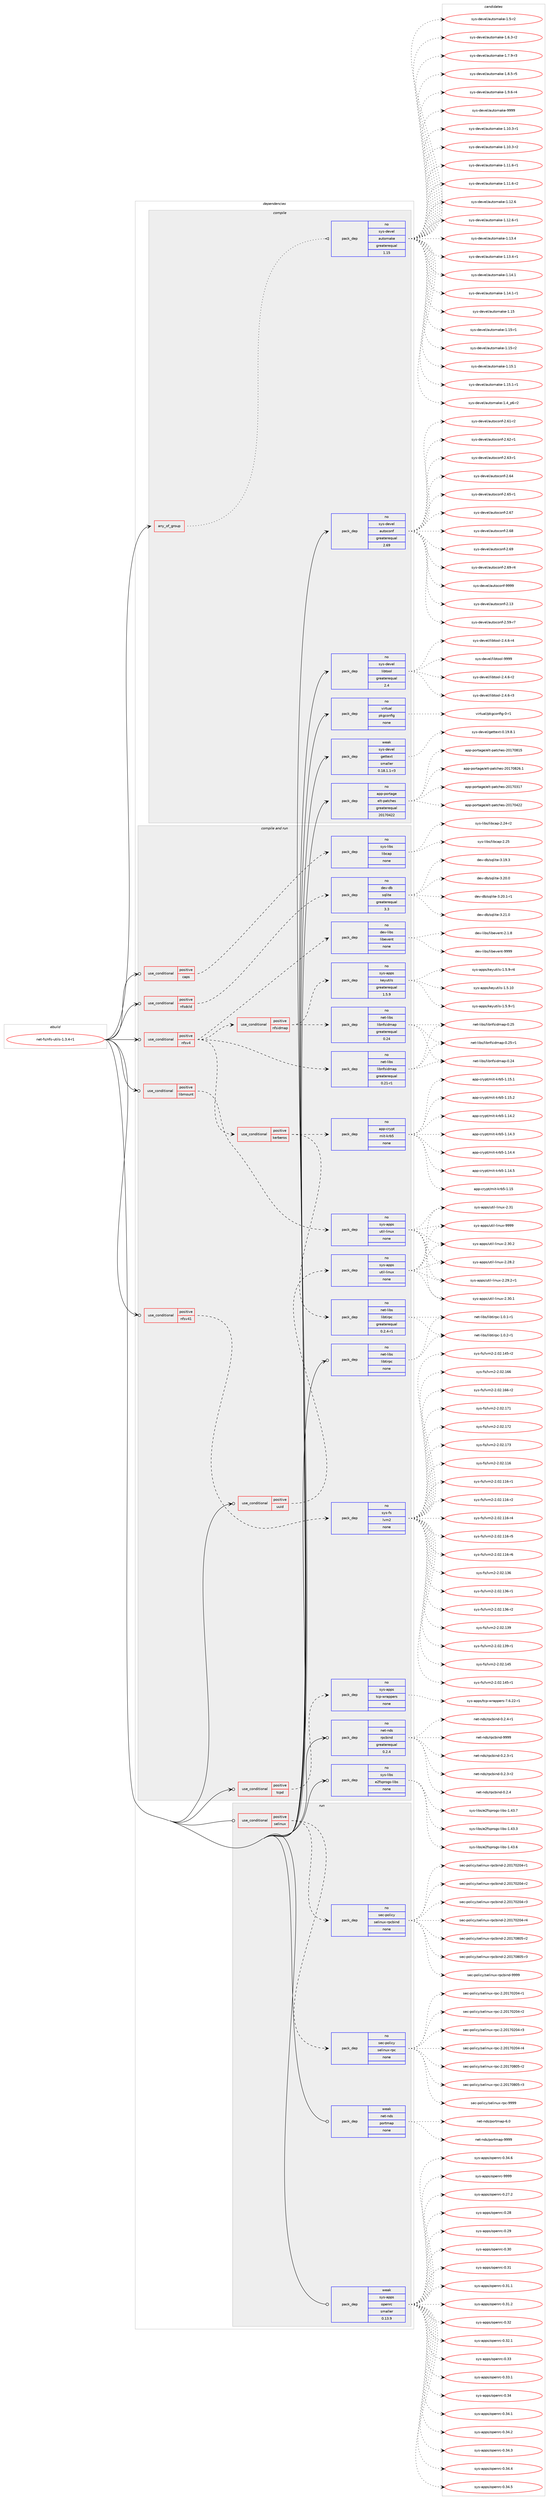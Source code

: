 digraph prolog {

# *************
# Graph options
# *************

newrank=true;
concentrate=true;
compound=true;
graph [rankdir=LR,fontname=Helvetica,fontsize=10,ranksep=1.5];#, ranksep=2.5, nodesep=0.2];
edge  [arrowhead=vee];
node  [fontname=Helvetica,fontsize=10];

# **********
# The ebuild
# **********

subgraph cluster_leftcol {
color=gray;
rank=same;
label=<<i>ebuild</i>>;
id [label="net-fs/nfs-utils-1.3.4-r1", color=red, width=4, href="../net-fs/nfs-utils-1.3.4-r1.svg"];
}

# ****************
# The dependencies
# ****************

subgraph cluster_midcol {
color=gray;
label=<<i>dependencies</i>>;
subgraph cluster_compile {
fillcolor="#eeeeee";
style=filled;
label=<<i>compile</i>>;
subgraph any6602 {
dependency409728 [label=<<TABLE BORDER="0" CELLBORDER="1" CELLSPACING="0" CELLPADDING="4"><TR><TD CELLPADDING="10">any_of_group</TD></TR></TABLE>>, shape=none, color=red];subgraph pack301580 {
dependency409729 [label=<<TABLE BORDER="0" CELLBORDER="1" CELLSPACING="0" CELLPADDING="4" WIDTH="220"><TR><TD ROWSPAN="6" CELLPADDING="30">pack_dep</TD></TR><TR><TD WIDTH="110">no</TD></TR><TR><TD>sys-devel</TD></TR><TR><TD>automake</TD></TR><TR><TD>greaterequal</TD></TR><TR><TD>1.15</TD></TR></TABLE>>, shape=none, color=blue];
}
dependency409728:e -> dependency409729:w [weight=20,style="dotted",arrowhead="oinv"];
}
id:e -> dependency409728:w [weight=20,style="solid",arrowhead="vee"];
subgraph pack301581 {
dependency409730 [label=<<TABLE BORDER="0" CELLBORDER="1" CELLSPACING="0" CELLPADDING="4" WIDTH="220"><TR><TD ROWSPAN="6" CELLPADDING="30">pack_dep</TD></TR><TR><TD WIDTH="110">no</TD></TR><TR><TD>app-portage</TD></TR><TR><TD>elt-patches</TD></TR><TR><TD>greaterequal</TD></TR><TR><TD>20170422</TD></TR></TABLE>>, shape=none, color=blue];
}
id:e -> dependency409730:w [weight=20,style="solid",arrowhead="vee"];
subgraph pack301582 {
dependency409731 [label=<<TABLE BORDER="0" CELLBORDER="1" CELLSPACING="0" CELLPADDING="4" WIDTH="220"><TR><TD ROWSPAN="6" CELLPADDING="30">pack_dep</TD></TR><TR><TD WIDTH="110">no</TD></TR><TR><TD>sys-devel</TD></TR><TR><TD>autoconf</TD></TR><TR><TD>greaterequal</TD></TR><TR><TD>2.69</TD></TR></TABLE>>, shape=none, color=blue];
}
id:e -> dependency409731:w [weight=20,style="solid",arrowhead="vee"];
subgraph pack301583 {
dependency409732 [label=<<TABLE BORDER="0" CELLBORDER="1" CELLSPACING="0" CELLPADDING="4" WIDTH="220"><TR><TD ROWSPAN="6" CELLPADDING="30">pack_dep</TD></TR><TR><TD WIDTH="110">no</TD></TR><TR><TD>sys-devel</TD></TR><TR><TD>libtool</TD></TR><TR><TD>greaterequal</TD></TR><TR><TD>2.4</TD></TR></TABLE>>, shape=none, color=blue];
}
id:e -> dependency409732:w [weight=20,style="solid",arrowhead="vee"];
subgraph pack301584 {
dependency409733 [label=<<TABLE BORDER="0" CELLBORDER="1" CELLSPACING="0" CELLPADDING="4" WIDTH="220"><TR><TD ROWSPAN="6" CELLPADDING="30">pack_dep</TD></TR><TR><TD WIDTH="110">no</TD></TR><TR><TD>virtual</TD></TR><TR><TD>pkgconfig</TD></TR><TR><TD>none</TD></TR><TR><TD></TD></TR></TABLE>>, shape=none, color=blue];
}
id:e -> dependency409733:w [weight=20,style="solid",arrowhead="vee"];
subgraph pack301585 {
dependency409734 [label=<<TABLE BORDER="0" CELLBORDER="1" CELLSPACING="0" CELLPADDING="4" WIDTH="220"><TR><TD ROWSPAN="6" CELLPADDING="30">pack_dep</TD></TR><TR><TD WIDTH="110">weak</TD></TR><TR><TD>sys-devel</TD></TR><TR><TD>gettext</TD></TR><TR><TD>smaller</TD></TR><TR><TD>0.18.1.1-r3</TD></TR></TABLE>>, shape=none, color=blue];
}
id:e -> dependency409734:w [weight=20,style="solid",arrowhead="vee"];
}
subgraph cluster_compileandrun {
fillcolor="#eeeeee";
style=filled;
label=<<i>compile and run</i>>;
subgraph cond101358 {
dependency409735 [label=<<TABLE BORDER="0" CELLBORDER="1" CELLSPACING="0" CELLPADDING="4"><TR><TD ROWSPAN="3" CELLPADDING="10">use_conditional</TD></TR><TR><TD>positive</TD></TR><TR><TD>caps</TD></TR></TABLE>>, shape=none, color=red];
subgraph pack301586 {
dependency409736 [label=<<TABLE BORDER="0" CELLBORDER="1" CELLSPACING="0" CELLPADDING="4" WIDTH="220"><TR><TD ROWSPAN="6" CELLPADDING="30">pack_dep</TD></TR><TR><TD WIDTH="110">no</TD></TR><TR><TD>sys-libs</TD></TR><TR><TD>libcap</TD></TR><TR><TD>none</TD></TR><TR><TD></TD></TR></TABLE>>, shape=none, color=blue];
}
dependency409735:e -> dependency409736:w [weight=20,style="dashed",arrowhead="vee"];
}
id:e -> dependency409735:w [weight=20,style="solid",arrowhead="odotvee"];
subgraph cond101359 {
dependency409737 [label=<<TABLE BORDER="0" CELLBORDER="1" CELLSPACING="0" CELLPADDING="4"><TR><TD ROWSPAN="3" CELLPADDING="10">use_conditional</TD></TR><TR><TD>positive</TD></TR><TR><TD>libmount</TD></TR></TABLE>>, shape=none, color=red];
subgraph pack301587 {
dependency409738 [label=<<TABLE BORDER="0" CELLBORDER="1" CELLSPACING="0" CELLPADDING="4" WIDTH="220"><TR><TD ROWSPAN="6" CELLPADDING="30">pack_dep</TD></TR><TR><TD WIDTH="110">no</TD></TR><TR><TD>sys-apps</TD></TR><TR><TD>util-linux</TD></TR><TR><TD>none</TD></TR><TR><TD></TD></TR></TABLE>>, shape=none, color=blue];
}
dependency409737:e -> dependency409738:w [weight=20,style="dashed",arrowhead="vee"];
}
id:e -> dependency409737:w [weight=20,style="solid",arrowhead="odotvee"];
subgraph cond101360 {
dependency409739 [label=<<TABLE BORDER="0" CELLBORDER="1" CELLSPACING="0" CELLPADDING="4"><TR><TD ROWSPAN="3" CELLPADDING="10">use_conditional</TD></TR><TR><TD>positive</TD></TR><TR><TD>nfsdcld</TD></TR></TABLE>>, shape=none, color=red];
subgraph pack301588 {
dependency409740 [label=<<TABLE BORDER="0" CELLBORDER="1" CELLSPACING="0" CELLPADDING="4" WIDTH="220"><TR><TD ROWSPAN="6" CELLPADDING="30">pack_dep</TD></TR><TR><TD WIDTH="110">no</TD></TR><TR><TD>dev-db</TD></TR><TR><TD>sqlite</TD></TR><TR><TD>greaterequal</TD></TR><TR><TD>3.3</TD></TR></TABLE>>, shape=none, color=blue];
}
dependency409739:e -> dependency409740:w [weight=20,style="dashed",arrowhead="vee"];
}
id:e -> dependency409739:w [weight=20,style="solid",arrowhead="odotvee"];
subgraph cond101361 {
dependency409741 [label=<<TABLE BORDER="0" CELLBORDER="1" CELLSPACING="0" CELLPADDING="4"><TR><TD ROWSPAN="3" CELLPADDING="10">use_conditional</TD></TR><TR><TD>positive</TD></TR><TR><TD>nfsv4</TD></TR></TABLE>>, shape=none, color=red];
subgraph pack301589 {
dependency409742 [label=<<TABLE BORDER="0" CELLBORDER="1" CELLSPACING="0" CELLPADDING="4" WIDTH="220"><TR><TD ROWSPAN="6" CELLPADDING="30">pack_dep</TD></TR><TR><TD WIDTH="110">no</TD></TR><TR><TD>dev-libs</TD></TR><TR><TD>libevent</TD></TR><TR><TD>none</TD></TR><TR><TD></TD></TR></TABLE>>, shape=none, color=blue];
}
dependency409741:e -> dependency409742:w [weight=20,style="dashed",arrowhead="vee"];
subgraph pack301590 {
dependency409743 [label=<<TABLE BORDER="0" CELLBORDER="1" CELLSPACING="0" CELLPADDING="4" WIDTH="220"><TR><TD ROWSPAN="6" CELLPADDING="30">pack_dep</TD></TR><TR><TD WIDTH="110">no</TD></TR><TR><TD>net-libs</TD></TR><TR><TD>libnfsidmap</TD></TR><TR><TD>greaterequal</TD></TR><TR><TD>0.21-r1</TD></TR></TABLE>>, shape=none, color=blue];
}
dependency409741:e -> dependency409743:w [weight=20,style="dashed",arrowhead="vee"];
subgraph cond101362 {
dependency409744 [label=<<TABLE BORDER="0" CELLBORDER="1" CELLSPACING="0" CELLPADDING="4"><TR><TD ROWSPAN="3" CELLPADDING="10">use_conditional</TD></TR><TR><TD>positive</TD></TR><TR><TD>kerberos</TD></TR></TABLE>>, shape=none, color=red];
subgraph pack301591 {
dependency409745 [label=<<TABLE BORDER="0" CELLBORDER="1" CELLSPACING="0" CELLPADDING="4" WIDTH="220"><TR><TD ROWSPAN="6" CELLPADDING="30">pack_dep</TD></TR><TR><TD WIDTH="110">no</TD></TR><TR><TD>net-libs</TD></TR><TR><TD>libtirpc</TD></TR><TR><TD>greaterequal</TD></TR><TR><TD>0.2.4-r1</TD></TR></TABLE>>, shape=none, color=blue];
}
dependency409744:e -> dependency409745:w [weight=20,style="dashed",arrowhead="vee"];
subgraph pack301592 {
dependency409746 [label=<<TABLE BORDER="0" CELLBORDER="1" CELLSPACING="0" CELLPADDING="4" WIDTH="220"><TR><TD ROWSPAN="6" CELLPADDING="30">pack_dep</TD></TR><TR><TD WIDTH="110">no</TD></TR><TR><TD>app-crypt</TD></TR><TR><TD>mit-krb5</TD></TR><TR><TD>none</TD></TR><TR><TD></TD></TR></TABLE>>, shape=none, color=blue];
}
dependency409744:e -> dependency409746:w [weight=20,style="dashed",arrowhead="vee"];
}
dependency409741:e -> dependency409744:w [weight=20,style="dashed",arrowhead="vee"];
subgraph cond101363 {
dependency409747 [label=<<TABLE BORDER="0" CELLBORDER="1" CELLSPACING="0" CELLPADDING="4"><TR><TD ROWSPAN="3" CELLPADDING="10">use_conditional</TD></TR><TR><TD>positive</TD></TR><TR><TD>nfsidmap</TD></TR></TABLE>>, shape=none, color=red];
subgraph pack301593 {
dependency409748 [label=<<TABLE BORDER="0" CELLBORDER="1" CELLSPACING="0" CELLPADDING="4" WIDTH="220"><TR><TD ROWSPAN="6" CELLPADDING="30">pack_dep</TD></TR><TR><TD WIDTH="110">no</TD></TR><TR><TD>net-libs</TD></TR><TR><TD>libnfsidmap</TD></TR><TR><TD>greaterequal</TD></TR><TR><TD>0.24</TD></TR></TABLE>>, shape=none, color=blue];
}
dependency409747:e -> dependency409748:w [weight=20,style="dashed",arrowhead="vee"];
subgraph pack301594 {
dependency409749 [label=<<TABLE BORDER="0" CELLBORDER="1" CELLSPACING="0" CELLPADDING="4" WIDTH="220"><TR><TD ROWSPAN="6" CELLPADDING="30">pack_dep</TD></TR><TR><TD WIDTH="110">no</TD></TR><TR><TD>sys-apps</TD></TR><TR><TD>keyutils</TD></TR><TR><TD>greaterequal</TD></TR><TR><TD>1.5.9</TD></TR></TABLE>>, shape=none, color=blue];
}
dependency409747:e -> dependency409749:w [weight=20,style="dashed",arrowhead="vee"];
}
dependency409741:e -> dependency409747:w [weight=20,style="dashed",arrowhead="vee"];
}
id:e -> dependency409741:w [weight=20,style="solid",arrowhead="odotvee"];
subgraph cond101364 {
dependency409750 [label=<<TABLE BORDER="0" CELLBORDER="1" CELLSPACING="0" CELLPADDING="4"><TR><TD ROWSPAN="3" CELLPADDING="10">use_conditional</TD></TR><TR><TD>positive</TD></TR><TR><TD>nfsv41</TD></TR></TABLE>>, shape=none, color=red];
subgraph pack301595 {
dependency409751 [label=<<TABLE BORDER="0" CELLBORDER="1" CELLSPACING="0" CELLPADDING="4" WIDTH="220"><TR><TD ROWSPAN="6" CELLPADDING="30">pack_dep</TD></TR><TR><TD WIDTH="110">no</TD></TR><TR><TD>sys-fs</TD></TR><TR><TD>lvm2</TD></TR><TR><TD>none</TD></TR><TR><TD></TD></TR></TABLE>>, shape=none, color=blue];
}
dependency409750:e -> dependency409751:w [weight=20,style="dashed",arrowhead="vee"];
}
id:e -> dependency409750:w [weight=20,style="solid",arrowhead="odotvee"];
subgraph cond101365 {
dependency409752 [label=<<TABLE BORDER="0" CELLBORDER="1" CELLSPACING="0" CELLPADDING="4"><TR><TD ROWSPAN="3" CELLPADDING="10">use_conditional</TD></TR><TR><TD>positive</TD></TR><TR><TD>tcpd</TD></TR></TABLE>>, shape=none, color=red];
subgraph pack301596 {
dependency409753 [label=<<TABLE BORDER="0" CELLBORDER="1" CELLSPACING="0" CELLPADDING="4" WIDTH="220"><TR><TD ROWSPAN="6" CELLPADDING="30">pack_dep</TD></TR><TR><TD WIDTH="110">no</TD></TR><TR><TD>sys-apps</TD></TR><TR><TD>tcp-wrappers</TD></TR><TR><TD>none</TD></TR><TR><TD></TD></TR></TABLE>>, shape=none, color=blue];
}
dependency409752:e -> dependency409753:w [weight=20,style="dashed",arrowhead="vee"];
}
id:e -> dependency409752:w [weight=20,style="solid",arrowhead="odotvee"];
subgraph cond101366 {
dependency409754 [label=<<TABLE BORDER="0" CELLBORDER="1" CELLSPACING="0" CELLPADDING="4"><TR><TD ROWSPAN="3" CELLPADDING="10">use_conditional</TD></TR><TR><TD>positive</TD></TR><TR><TD>uuid</TD></TR></TABLE>>, shape=none, color=red];
subgraph pack301597 {
dependency409755 [label=<<TABLE BORDER="0" CELLBORDER="1" CELLSPACING="0" CELLPADDING="4" WIDTH="220"><TR><TD ROWSPAN="6" CELLPADDING="30">pack_dep</TD></TR><TR><TD WIDTH="110">no</TD></TR><TR><TD>sys-apps</TD></TR><TR><TD>util-linux</TD></TR><TR><TD>none</TD></TR><TR><TD></TD></TR></TABLE>>, shape=none, color=blue];
}
dependency409754:e -> dependency409755:w [weight=20,style="dashed",arrowhead="vee"];
}
id:e -> dependency409754:w [weight=20,style="solid",arrowhead="odotvee"];
subgraph pack301598 {
dependency409756 [label=<<TABLE BORDER="0" CELLBORDER="1" CELLSPACING="0" CELLPADDING="4" WIDTH="220"><TR><TD ROWSPAN="6" CELLPADDING="30">pack_dep</TD></TR><TR><TD WIDTH="110">no</TD></TR><TR><TD>net-libs</TD></TR><TR><TD>libtirpc</TD></TR><TR><TD>none</TD></TR><TR><TD></TD></TR></TABLE>>, shape=none, color=blue];
}
id:e -> dependency409756:w [weight=20,style="solid",arrowhead="odotvee"];
subgraph pack301599 {
dependency409757 [label=<<TABLE BORDER="0" CELLBORDER="1" CELLSPACING="0" CELLPADDING="4" WIDTH="220"><TR><TD ROWSPAN="6" CELLPADDING="30">pack_dep</TD></TR><TR><TD WIDTH="110">no</TD></TR><TR><TD>net-nds</TD></TR><TR><TD>rpcbind</TD></TR><TR><TD>greaterequal</TD></TR><TR><TD>0.2.4</TD></TR></TABLE>>, shape=none, color=blue];
}
id:e -> dependency409757:w [weight=20,style="solid",arrowhead="odotvee"];
subgraph pack301600 {
dependency409758 [label=<<TABLE BORDER="0" CELLBORDER="1" CELLSPACING="0" CELLPADDING="4" WIDTH="220"><TR><TD ROWSPAN="6" CELLPADDING="30">pack_dep</TD></TR><TR><TD WIDTH="110">no</TD></TR><TR><TD>sys-libs</TD></TR><TR><TD>e2fsprogs-libs</TD></TR><TR><TD>none</TD></TR><TR><TD></TD></TR></TABLE>>, shape=none, color=blue];
}
id:e -> dependency409758:w [weight=20,style="solid",arrowhead="odotvee"];
}
subgraph cluster_run {
fillcolor="#eeeeee";
style=filled;
label=<<i>run</i>>;
subgraph cond101367 {
dependency409759 [label=<<TABLE BORDER="0" CELLBORDER="1" CELLSPACING="0" CELLPADDING="4"><TR><TD ROWSPAN="3" CELLPADDING="10">use_conditional</TD></TR><TR><TD>positive</TD></TR><TR><TD>selinux</TD></TR></TABLE>>, shape=none, color=red];
subgraph pack301601 {
dependency409760 [label=<<TABLE BORDER="0" CELLBORDER="1" CELLSPACING="0" CELLPADDING="4" WIDTH="220"><TR><TD ROWSPAN="6" CELLPADDING="30">pack_dep</TD></TR><TR><TD WIDTH="110">no</TD></TR><TR><TD>sec-policy</TD></TR><TR><TD>selinux-rpc</TD></TR><TR><TD>none</TD></TR><TR><TD></TD></TR></TABLE>>, shape=none, color=blue];
}
dependency409759:e -> dependency409760:w [weight=20,style="dashed",arrowhead="vee"];
subgraph pack301602 {
dependency409761 [label=<<TABLE BORDER="0" CELLBORDER="1" CELLSPACING="0" CELLPADDING="4" WIDTH="220"><TR><TD ROWSPAN="6" CELLPADDING="30">pack_dep</TD></TR><TR><TD WIDTH="110">no</TD></TR><TR><TD>sec-policy</TD></TR><TR><TD>selinux-rpcbind</TD></TR><TR><TD>none</TD></TR><TR><TD></TD></TR></TABLE>>, shape=none, color=blue];
}
dependency409759:e -> dependency409761:w [weight=20,style="dashed",arrowhead="vee"];
}
id:e -> dependency409759:w [weight=20,style="solid",arrowhead="odot"];
subgraph pack301603 {
dependency409762 [label=<<TABLE BORDER="0" CELLBORDER="1" CELLSPACING="0" CELLPADDING="4" WIDTH="220"><TR><TD ROWSPAN="6" CELLPADDING="30">pack_dep</TD></TR><TR><TD WIDTH="110">weak</TD></TR><TR><TD>net-nds</TD></TR><TR><TD>portmap</TD></TR><TR><TD>none</TD></TR><TR><TD></TD></TR></TABLE>>, shape=none, color=blue];
}
id:e -> dependency409762:w [weight=20,style="solid",arrowhead="odot"];
subgraph pack301604 {
dependency409763 [label=<<TABLE BORDER="0" CELLBORDER="1" CELLSPACING="0" CELLPADDING="4" WIDTH="220"><TR><TD ROWSPAN="6" CELLPADDING="30">pack_dep</TD></TR><TR><TD WIDTH="110">weak</TD></TR><TR><TD>sys-apps</TD></TR><TR><TD>openrc</TD></TR><TR><TD>smaller</TD></TR><TR><TD>0.13.9</TD></TR></TABLE>>, shape=none, color=blue];
}
id:e -> dependency409763:w [weight=20,style="solid",arrowhead="odot"];
}
}

# **************
# The candidates
# **************

subgraph cluster_choices {
rank=same;
color=gray;
label=<<i>candidates</i>>;

subgraph choice301580 {
color=black;
nodesep=1;
choice11512111545100101118101108479711711611110997107101454946494846514511449 [label="sys-devel/automake-1.10.3-r1", color=red, width=4,href="../sys-devel/automake-1.10.3-r1.svg"];
choice11512111545100101118101108479711711611110997107101454946494846514511450 [label="sys-devel/automake-1.10.3-r2", color=red, width=4,href="../sys-devel/automake-1.10.3-r2.svg"];
choice11512111545100101118101108479711711611110997107101454946494946544511449 [label="sys-devel/automake-1.11.6-r1", color=red, width=4,href="../sys-devel/automake-1.11.6-r1.svg"];
choice11512111545100101118101108479711711611110997107101454946494946544511450 [label="sys-devel/automake-1.11.6-r2", color=red, width=4,href="../sys-devel/automake-1.11.6-r2.svg"];
choice1151211154510010111810110847971171161111099710710145494649504654 [label="sys-devel/automake-1.12.6", color=red, width=4,href="../sys-devel/automake-1.12.6.svg"];
choice11512111545100101118101108479711711611110997107101454946495046544511449 [label="sys-devel/automake-1.12.6-r1", color=red, width=4,href="../sys-devel/automake-1.12.6-r1.svg"];
choice1151211154510010111810110847971171161111099710710145494649514652 [label="sys-devel/automake-1.13.4", color=red, width=4,href="../sys-devel/automake-1.13.4.svg"];
choice11512111545100101118101108479711711611110997107101454946495146524511449 [label="sys-devel/automake-1.13.4-r1", color=red, width=4,href="../sys-devel/automake-1.13.4-r1.svg"];
choice1151211154510010111810110847971171161111099710710145494649524649 [label="sys-devel/automake-1.14.1", color=red, width=4,href="../sys-devel/automake-1.14.1.svg"];
choice11512111545100101118101108479711711611110997107101454946495246494511449 [label="sys-devel/automake-1.14.1-r1", color=red, width=4,href="../sys-devel/automake-1.14.1-r1.svg"];
choice115121115451001011181011084797117116111109971071014549464953 [label="sys-devel/automake-1.15", color=red, width=4,href="../sys-devel/automake-1.15.svg"];
choice1151211154510010111810110847971171161111099710710145494649534511449 [label="sys-devel/automake-1.15-r1", color=red, width=4,href="../sys-devel/automake-1.15-r1.svg"];
choice1151211154510010111810110847971171161111099710710145494649534511450 [label="sys-devel/automake-1.15-r2", color=red, width=4,href="../sys-devel/automake-1.15-r2.svg"];
choice1151211154510010111810110847971171161111099710710145494649534649 [label="sys-devel/automake-1.15.1", color=red, width=4,href="../sys-devel/automake-1.15.1.svg"];
choice11512111545100101118101108479711711611110997107101454946495346494511449 [label="sys-devel/automake-1.15.1-r1", color=red, width=4,href="../sys-devel/automake-1.15.1-r1.svg"];
choice115121115451001011181011084797117116111109971071014549465295112544511450 [label="sys-devel/automake-1.4_p6-r2", color=red, width=4,href="../sys-devel/automake-1.4_p6-r2.svg"];
choice11512111545100101118101108479711711611110997107101454946534511450 [label="sys-devel/automake-1.5-r2", color=red, width=4,href="../sys-devel/automake-1.5-r2.svg"];
choice115121115451001011181011084797117116111109971071014549465446514511450 [label="sys-devel/automake-1.6.3-r2", color=red, width=4,href="../sys-devel/automake-1.6.3-r2.svg"];
choice115121115451001011181011084797117116111109971071014549465546574511451 [label="sys-devel/automake-1.7.9-r3", color=red, width=4,href="../sys-devel/automake-1.7.9-r3.svg"];
choice115121115451001011181011084797117116111109971071014549465646534511453 [label="sys-devel/automake-1.8.5-r5", color=red, width=4,href="../sys-devel/automake-1.8.5-r5.svg"];
choice115121115451001011181011084797117116111109971071014549465746544511452 [label="sys-devel/automake-1.9.6-r4", color=red, width=4,href="../sys-devel/automake-1.9.6-r4.svg"];
choice115121115451001011181011084797117116111109971071014557575757 [label="sys-devel/automake-9999", color=red, width=4,href="../sys-devel/automake-9999.svg"];
dependency409729:e -> choice11512111545100101118101108479711711611110997107101454946494846514511449:w [style=dotted,weight="100"];
dependency409729:e -> choice11512111545100101118101108479711711611110997107101454946494846514511450:w [style=dotted,weight="100"];
dependency409729:e -> choice11512111545100101118101108479711711611110997107101454946494946544511449:w [style=dotted,weight="100"];
dependency409729:e -> choice11512111545100101118101108479711711611110997107101454946494946544511450:w [style=dotted,weight="100"];
dependency409729:e -> choice1151211154510010111810110847971171161111099710710145494649504654:w [style=dotted,weight="100"];
dependency409729:e -> choice11512111545100101118101108479711711611110997107101454946495046544511449:w [style=dotted,weight="100"];
dependency409729:e -> choice1151211154510010111810110847971171161111099710710145494649514652:w [style=dotted,weight="100"];
dependency409729:e -> choice11512111545100101118101108479711711611110997107101454946495146524511449:w [style=dotted,weight="100"];
dependency409729:e -> choice1151211154510010111810110847971171161111099710710145494649524649:w [style=dotted,weight="100"];
dependency409729:e -> choice11512111545100101118101108479711711611110997107101454946495246494511449:w [style=dotted,weight="100"];
dependency409729:e -> choice115121115451001011181011084797117116111109971071014549464953:w [style=dotted,weight="100"];
dependency409729:e -> choice1151211154510010111810110847971171161111099710710145494649534511449:w [style=dotted,weight="100"];
dependency409729:e -> choice1151211154510010111810110847971171161111099710710145494649534511450:w [style=dotted,weight="100"];
dependency409729:e -> choice1151211154510010111810110847971171161111099710710145494649534649:w [style=dotted,weight="100"];
dependency409729:e -> choice11512111545100101118101108479711711611110997107101454946495346494511449:w [style=dotted,weight="100"];
dependency409729:e -> choice115121115451001011181011084797117116111109971071014549465295112544511450:w [style=dotted,weight="100"];
dependency409729:e -> choice11512111545100101118101108479711711611110997107101454946534511450:w [style=dotted,weight="100"];
dependency409729:e -> choice115121115451001011181011084797117116111109971071014549465446514511450:w [style=dotted,weight="100"];
dependency409729:e -> choice115121115451001011181011084797117116111109971071014549465546574511451:w [style=dotted,weight="100"];
dependency409729:e -> choice115121115451001011181011084797117116111109971071014549465646534511453:w [style=dotted,weight="100"];
dependency409729:e -> choice115121115451001011181011084797117116111109971071014549465746544511452:w [style=dotted,weight="100"];
dependency409729:e -> choice115121115451001011181011084797117116111109971071014557575757:w [style=dotted,weight="100"];
}
subgraph choice301581 {
color=black;
nodesep=1;
choice97112112451121111141169710310147101108116451129711699104101115455048495548514955 [label="app-portage/elt-patches-20170317", color=red, width=4,href="../app-portage/elt-patches-20170317.svg"];
choice97112112451121111141169710310147101108116451129711699104101115455048495548525050 [label="app-portage/elt-patches-20170422", color=red, width=4,href="../app-portage/elt-patches-20170422.svg"];
choice97112112451121111141169710310147101108116451129711699104101115455048495548564953 [label="app-portage/elt-patches-20170815", color=red, width=4,href="../app-portage/elt-patches-20170815.svg"];
choice971121124511211111411697103101471011081164511297116991041011154550484955485650544649 [label="app-portage/elt-patches-20170826.1", color=red, width=4,href="../app-portage/elt-patches-20170826.1.svg"];
dependency409730:e -> choice97112112451121111141169710310147101108116451129711699104101115455048495548514955:w [style=dotted,weight="100"];
dependency409730:e -> choice97112112451121111141169710310147101108116451129711699104101115455048495548525050:w [style=dotted,weight="100"];
dependency409730:e -> choice97112112451121111141169710310147101108116451129711699104101115455048495548564953:w [style=dotted,weight="100"];
dependency409730:e -> choice971121124511211111411697103101471011081164511297116991041011154550484955485650544649:w [style=dotted,weight="100"];
}
subgraph choice301582 {
color=black;
nodesep=1;
choice115121115451001011181011084797117116111991111101024550464951 [label="sys-devel/autoconf-2.13", color=red, width=4,href="../sys-devel/autoconf-2.13.svg"];
choice1151211154510010111810110847971171161119911111010245504653574511455 [label="sys-devel/autoconf-2.59-r7", color=red, width=4,href="../sys-devel/autoconf-2.59-r7.svg"];
choice1151211154510010111810110847971171161119911111010245504654494511450 [label="sys-devel/autoconf-2.61-r2", color=red, width=4,href="../sys-devel/autoconf-2.61-r2.svg"];
choice1151211154510010111810110847971171161119911111010245504654504511449 [label="sys-devel/autoconf-2.62-r1", color=red, width=4,href="../sys-devel/autoconf-2.62-r1.svg"];
choice1151211154510010111810110847971171161119911111010245504654514511449 [label="sys-devel/autoconf-2.63-r1", color=red, width=4,href="../sys-devel/autoconf-2.63-r1.svg"];
choice115121115451001011181011084797117116111991111101024550465452 [label="sys-devel/autoconf-2.64", color=red, width=4,href="../sys-devel/autoconf-2.64.svg"];
choice1151211154510010111810110847971171161119911111010245504654534511449 [label="sys-devel/autoconf-2.65-r1", color=red, width=4,href="../sys-devel/autoconf-2.65-r1.svg"];
choice115121115451001011181011084797117116111991111101024550465455 [label="sys-devel/autoconf-2.67", color=red, width=4,href="../sys-devel/autoconf-2.67.svg"];
choice115121115451001011181011084797117116111991111101024550465456 [label="sys-devel/autoconf-2.68", color=red, width=4,href="../sys-devel/autoconf-2.68.svg"];
choice115121115451001011181011084797117116111991111101024550465457 [label="sys-devel/autoconf-2.69", color=red, width=4,href="../sys-devel/autoconf-2.69.svg"];
choice1151211154510010111810110847971171161119911111010245504654574511452 [label="sys-devel/autoconf-2.69-r4", color=red, width=4,href="../sys-devel/autoconf-2.69-r4.svg"];
choice115121115451001011181011084797117116111991111101024557575757 [label="sys-devel/autoconf-9999", color=red, width=4,href="../sys-devel/autoconf-9999.svg"];
dependency409731:e -> choice115121115451001011181011084797117116111991111101024550464951:w [style=dotted,weight="100"];
dependency409731:e -> choice1151211154510010111810110847971171161119911111010245504653574511455:w [style=dotted,weight="100"];
dependency409731:e -> choice1151211154510010111810110847971171161119911111010245504654494511450:w [style=dotted,weight="100"];
dependency409731:e -> choice1151211154510010111810110847971171161119911111010245504654504511449:w [style=dotted,weight="100"];
dependency409731:e -> choice1151211154510010111810110847971171161119911111010245504654514511449:w [style=dotted,weight="100"];
dependency409731:e -> choice115121115451001011181011084797117116111991111101024550465452:w [style=dotted,weight="100"];
dependency409731:e -> choice1151211154510010111810110847971171161119911111010245504654534511449:w [style=dotted,weight="100"];
dependency409731:e -> choice115121115451001011181011084797117116111991111101024550465455:w [style=dotted,weight="100"];
dependency409731:e -> choice115121115451001011181011084797117116111991111101024550465456:w [style=dotted,weight="100"];
dependency409731:e -> choice115121115451001011181011084797117116111991111101024550465457:w [style=dotted,weight="100"];
dependency409731:e -> choice1151211154510010111810110847971171161119911111010245504654574511452:w [style=dotted,weight="100"];
dependency409731:e -> choice115121115451001011181011084797117116111991111101024557575757:w [style=dotted,weight="100"];
}
subgraph choice301583 {
color=black;
nodesep=1;
choice1151211154510010111810110847108105981161111111084550465246544511450 [label="sys-devel/libtool-2.4.6-r2", color=red, width=4,href="../sys-devel/libtool-2.4.6-r2.svg"];
choice1151211154510010111810110847108105981161111111084550465246544511451 [label="sys-devel/libtool-2.4.6-r3", color=red, width=4,href="../sys-devel/libtool-2.4.6-r3.svg"];
choice1151211154510010111810110847108105981161111111084550465246544511452 [label="sys-devel/libtool-2.4.6-r4", color=red, width=4,href="../sys-devel/libtool-2.4.6-r4.svg"];
choice1151211154510010111810110847108105981161111111084557575757 [label="sys-devel/libtool-9999", color=red, width=4,href="../sys-devel/libtool-9999.svg"];
dependency409732:e -> choice1151211154510010111810110847108105981161111111084550465246544511450:w [style=dotted,weight="100"];
dependency409732:e -> choice1151211154510010111810110847108105981161111111084550465246544511451:w [style=dotted,weight="100"];
dependency409732:e -> choice1151211154510010111810110847108105981161111111084550465246544511452:w [style=dotted,weight="100"];
dependency409732:e -> choice1151211154510010111810110847108105981161111111084557575757:w [style=dotted,weight="100"];
}
subgraph choice301584 {
color=black;
nodesep=1;
choice11810511411611797108471121071039911111010210510345484511449 [label="virtual/pkgconfig-0-r1", color=red, width=4,href="../virtual/pkgconfig-0-r1.svg"];
dependency409733:e -> choice11810511411611797108471121071039911111010210510345484511449:w [style=dotted,weight="100"];
}
subgraph choice301585 {
color=black;
nodesep=1;
choice1151211154510010111810110847103101116116101120116454846495746564649 [label="sys-devel/gettext-0.19.8.1", color=red, width=4,href="../sys-devel/gettext-0.19.8.1.svg"];
dependency409734:e -> choice1151211154510010111810110847103101116116101120116454846495746564649:w [style=dotted,weight="100"];
}
subgraph choice301586 {
color=black;
nodesep=1;
choice11512111545108105981154710810598999711245504650524511450 [label="sys-libs/libcap-2.24-r2", color=red, width=4,href="../sys-libs/libcap-2.24-r2.svg"];
choice1151211154510810598115471081059899971124550465053 [label="sys-libs/libcap-2.25", color=red, width=4,href="../sys-libs/libcap-2.25.svg"];
dependency409736:e -> choice11512111545108105981154710810598999711245504650524511450:w [style=dotted,weight="100"];
dependency409736:e -> choice1151211154510810598115471081059899971124550465053:w [style=dotted,weight="100"];
}
subgraph choice301587 {
color=black;
nodesep=1;
choice1151211154597112112115471171161051084510810511011712045504650564650 [label="sys-apps/util-linux-2.28.2", color=red, width=4,href="../sys-apps/util-linux-2.28.2.svg"];
choice11512111545971121121154711711610510845108105110117120455046505746504511449 [label="sys-apps/util-linux-2.29.2-r1", color=red, width=4,href="../sys-apps/util-linux-2.29.2-r1.svg"];
choice1151211154597112112115471171161051084510810511011712045504651484649 [label="sys-apps/util-linux-2.30.1", color=red, width=4,href="../sys-apps/util-linux-2.30.1.svg"];
choice1151211154597112112115471171161051084510810511011712045504651484650 [label="sys-apps/util-linux-2.30.2", color=red, width=4,href="../sys-apps/util-linux-2.30.2.svg"];
choice115121115459711211211547117116105108451081051101171204550465149 [label="sys-apps/util-linux-2.31", color=red, width=4,href="../sys-apps/util-linux-2.31.svg"];
choice115121115459711211211547117116105108451081051101171204557575757 [label="sys-apps/util-linux-9999", color=red, width=4,href="../sys-apps/util-linux-9999.svg"];
dependency409738:e -> choice1151211154597112112115471171161051084510810511011712045504650564650:w [style=dotted,weight="100"];
dependency409738:e -> choice11512111545971121121154711711610510845108105110117120455046505746504511449:w [style=dotted,weight="100"];
dependency409738:e -> choice1151211154597112112115471171161051084510810511011712045504651484649:w [style=dotted,weight="100"];
dependency409738:e -> choice1151211154597112112115471171161051084510810511011712045504651484650:w [style=dotted,weight="100"];
dependency409738:e -> choice115121115459711211211547117116105108451081051101171204550465149:w [style=dotted,weight="100"];
dependency409738:e -> choice115121115459711211211547117116105108451081051101171204557575757:w [style=dotted,weight="100"];
}
subgraph choice301588 {
color=black;
nodesep=1;
choice10010111845100984711511310810511610145514649574651 [label="dev-db/sqlite-3.19.3", color=red, width=4,href="../dev-db/sqlite-3.19.3.svg"];
choice10010111845100984711511310810511610145514650484648 [label="dev-db/sqlite-3.20.0", color=red, width=4,href="../dev-db/sqlite-3.20.0.svg"];
choice100101118451009847115113108105116101455146504846494511449 [label="dev-db/sqlite-3.20.1-r1", color=red, width=4,href="../dev-db/sqlite-3.20.1-r1.svg"];
choice10010111845100984711511310810511610145514650494648 [label="dev-db/sqlite-3.21.0", color=red, width=4,href="../dev-db/sqlite-3.21.0.svg"];
dependency409740:e -> choice10010111845100984711511310810511610145514649574651:w [style=dotted,weight="100"];
dependency409740:e -> choice10010111845100984711511310810511610145514650484648:w [style=dotted,weight="100"];
dependency409740:e -> choice100101118451009847115113108105116101455146504846494511449:w [style=dotted,weight="100"];
dependency409740:e -> choice10010111845100984711511310810511610145514650494648:w [style=dotted,weight="100"];
}
subgraph choice301589 {
color=black;
nodesep=1;
choice10010111845108105981154710810598101118101110116455046494656 [label="dev-libs/libevent-2.1.8", color=red, width=4,href="../dev-libs/libevent-2.1.8.svg"];
choice100101118451081059811547108105981011181011101164557575757 [label="dev-libs/libevent-9999", color=red, width=4,href="../dev-libs/libevent-9999.svg"];
dependency409742:e -> choice10010111845108105981154710810598101118101110116455046494656:w [style=dotted,weight="100"];
dependency409742:e -> choice100101118451081059811547108105981011181011101164557575757:w [style=dotted,weight="100"];
}
subgraph choice301590 {
color=black;
nodesep=1;
choice11010111645108105981154710810598110102115105100109971124548465052 [label="net-libs/libnfsidmap-0.24", color=red, width=4,href="../net-libs/libnfsidmap-0.24.svg"];
choice11010111645108105981154710810598110102115105100109971124548465053 [label="net-libs/libnfsidmap-0.25", color=red, width=4,href="../net-libs/libnfsidmap-0.25.svg"];
choice110101116451081059811547108105981101021151051001099711245484650534511449 [label="net-libs/libnfsidmap-0.25-r1", color=red, width=4,href="../net-libs/libnfsidmap-0.25-r1.svg"];
dependency409743:e -> choice11010111645108105981154710810598110102115105100109971124548465052:w [style=dotted,weight="100"];
dependency409743:e -> choice11010111645108105981154710810598110102115105100109971124548465053:w [style=dotted,weight="100"];
dependency409743:e -> choice110101116451081059811547108105981101021151051001099711245484650534511449:w [style=dotted,weight="100"];
}
subgraph choice301591 {
color=black;
nodesep=1;
choice11010111645108105981154710810598116105114112994549464846494511449 [label="net-libs/libtirpc-1.0.1-r1", color=red, width=4,href="../net-libs/libtirpc-1.0.1-r1.svg"];
choice11010111645108105981154710810598116105114112994549464846504511449 [label="net-libs/libtirpc-1.0.2-r1", color=red, width=4,href="../net-libs/libtirpc-1.0.2-r1.svg"];
dependency409745:e -> choice11010111645108105981154710810598116105114112994549464846494511449:w [style=dotted,weight="100"];
dependency409745:e -> choice11010111645108105981154710810598116105114112994549464846504511449:w [style=dotted,weight="100"];
}
subgraph choice301592 {
color=black;
nodesep=1;
choice9711211245991141211121164710910511645107114985345494649524650 [label="app-crypt/mit-krb5-1.14.2", color=red, width=4,href="../app-crypt/mit-krb5-1.14.2.svg"];
choice9711211245991141211121164710910511645107114985345494649524651 [label="app-crypt/mit-krb5-1.14.3", color=red, width=4,href="../app-crypt/mit-krb5-1.14.3.svg"];
choice9711211245991141211121164710910511645107114985345494649524652 [label="app-crypt/mit-krb5-1.14.4", color=red, width=4,href="../app-crypt/mit-krb5-1.14.4.svg"];
choice9711211245991141211121164710910511645107114985345494649524653 [label="app-crypt/mit-krb5-1.14.5", color=red, width=4,href="../app-crypt/mit-krb5-1.14.5.svg"];
choice971121124599114121112116471091051164510711498534549464953 [label="app-crypt/mit-krb5-1.15", color=red, width=4,href="../app-crypt/mit-krb5-1.15.svg"];
choice9711211245991141211121164710910511645107114985345494649534649 [label="app-crypt/mit-krb5-1.15.1", color=red, width=4,href="../app-crypt/mit-krb5-1.15.1.svg"];
choice9711211245991141211121164710910511645107114985345494649534650 [label="app-crypt/mit-krb5-1.15.2", color=red, width=4,href="../app-crypt/mit-krb5-1.15.2.svg"];
dependency409746:e -> choice9711211245991141211121164710910511645107114985345494649524650:w [style=dotted,weight="100"];
dependency409746:e -> choice9711211245991141211121164710910511645107114985345494649524651:w [style=dotted,weight="100"];
dependency409746:e -> choice9711211245991141211121164710910511645107114985345494649524652:w [style=dotted,weight="100"];
dependency409746:e -> choice9711211245991141211121164710910511645107114985345494649524653:w [style=dotted,weight="100"];
dependency409746:e -> choice971121124599114121112116471091051164510711498534549464953:w [style=dotted,weight="100"];
dependency409746:e -> choice9711211245991141211121164710910511645107114985345494649534649:w [style=dotted,weight="100"];
dependency409746:e -> choice9711211245991141211121164710910511645107114985345494649534650:w [style=dotted,weight="100"];
}
subgraph choice301593 {
color=black;
nodesep=1;
choice11010111645108105981154710810598110102115105100109971124548465052 [label="net-libs/libnfsidmap-0.24", color=red, width=4,href="../net-libs/libnfsidmap-0.24.svg"];
choice11010111645108105981154710810598110102115105100109971124548465053 [label="net-libs/libnfsidmap-0.25", color=red, width=4,href="../net-libs/libnfsidmap-0.25.svg"];
choice110101116451081059811547108105981101021151051001099711245484650534511449 [label="net-libs/libnfsidmap-0.25-r1", color=red, width=4,href="../net-libs/libnfsidmap-0.25-r1.svg"];
dependency409748:e -> choice11010111645108105981154710810598110102115105100109971124548465052:w [style=dotted,weight="100"];
dependency409748:e -> choice11010111645108105981154710810598110102115105100109971124548465053:w [style=dotted,weight="100"];
dependency409748:e -> choice110101116451081059811547108105981101021151051001099711245484650534511449:w [style=dotted,weight="100"];
}
subgraph choice301594 {
color=black;
nodesep=1;
choice11512111545971121121154710710112111711610510811545494653464948 [label="sys-apps/keyutils-1.5.10", color=red, width=4,href="../sys-apps/keyutils-1.5.10.svg"];
choice1151211154597112112115471071011211171161051081154549465346574511449 [label="sys-apps/keyutils-1.5.9-r1", color=red, width=4,href="../sys-apps/keyutils-1.5.9-r1.svg"];
choice1151211154597112112115471071011211171161051081154549465346574511452 [label="sys-apps/keyutils-1.5.9-r4", color=red, width=4,href="../sys-apps/keyutils-1.5.9-r4.svg"];
dependency409749:e -> choice11512111545971121121154710710112111711610510811545494653464948:w [style=dotted,weight="100"];
dependency409749:e -> choice1151211154597112112115471071011211171161051081154549465346574511449:w [style=dotted,weight="100"];
dependency409749:e -> choice1151211154597112112115471071011211171161051081154549465346574511452:w [style=dotted,weight="100"];
}
subgraph choice301595 {
color=black;
nodesep=1;
choice115121115451021154710811810950455046485046494954 [label="sys-fs/lvm2-2.02.116", color=red, width=4,href="../sys-fs/lvm2-2.02.116.svg"];
choice1151211154510211547108118109504550464850464949544511449 [label="sys-fs/lvm2-2.02.116-r1", color=red, width=4,href="../sys-fs/lvm2-2.02.116-r1.svg"];
choice1151211154510211547108118109504550464850464949544511450 [label="sys-fs/lvm2-2.02.116-r2", color=red, width=4,href="../sys-fs/lvm2-2.02.116-r2.svg"];
choice1151211154510211547108118109504550464850464949544511452 [label="sys-fs/lvm2-2.02.116-r4", color=red, width=4,href="../sys-fs/lvm2-2.02.116-r4.svg"];
choice1151211154510211547108118109504550464850464949544511453 [label="sys-fs/lvm2-2.02.116-r5", color=red, width=4,href="../sys-fs/lvm2-2.02.116-r5.svg"];
choice1151211154510211547108118109504550464850464949544511454 [label="sys-fs/lvm2-2.02.116-r6", color=red, width=4,href="../sys-fs/lvm2-2.02.116-r6.svg"];
choice115121115451021154710811810950455046485046495154 [label="sys-fs/lvm2-2.02.136", color=red, width=4,href="../sys-fs/lvm2-2.02.136.svg"];
choice1151211154510211547108118109504550464850464951544511449 [label="sys-fs/lvm2-2.02.136-r1", color=red, width=4,href="../sys-fs/lvm2-2.02.136-r1.svg"];
choice1151211154510211547108118109504550464850464951544511450 [label="sys-fs/lvm2-2.02.136-r2", color=red, width=4,href="../sys-fs/lvm2-2.02.136-r2.svg"];
choice115121115451021154710811810950455046485046495157 [label="sys-fs/lvm2-2.02.139", color=red, width=4,href="../sys-fs/lvm2-2.02.139.svg"];
choice1151211154510211547108118109504550464850464951574511449 [label="sys-fs/lvm2-2.02.139-r1", color=red, width=4,href="../sys-fs/lvm2-2.02.139-r1.svg"];
choice115121115451021154710811810950455046485046495253 [label="sys-fs/lvm2-2.02.145", color=red, width=4,href="../sys-fs/lvm2-2.02.145.svg"];
choice1151211154510211547108118109504550464850464952534511449 [label="sys-fs/lvm2-2.02.145-r1", color=red, width=4,href="../sys-fs/lvm2-2.02.145-r1.svg"];
choice1151211154510211547108118109504550464850464952534511450 [label="sys-fs/lvm2-2.02.145-r2", color=red, width=4,href="../sys-fs/lvm2-2.02.145-r2.svg"];
choice115121115451021154710811810950455046485046495454 [label="sys-fs/lvm2-2.02.166", color=red, width=4,href="../sys-fs/lvm2-2.02.166.svg"];
choice1151211154510211547108118109504550464850464954544511450 [label="sys-fs/lvm2-2.02.166-r2", color=red, width=4,href="../sys-fs/lvm2-2.02.166-r2.svg"];
choice115121115451021154710811810950455046485046495549 [label="sys-fs/lvm2-2.02.171", color=red, width=4,href="../sys-fs/lvm2-2.02.171.svg"];
choice115121115451021154710811810950455046485046495550 [label="sys-fs/lvm2-2.02.172", color=red, width=4,href="../sys-fs/lvm2-2.02.172.svg"];
choice115121115451021154710811810950455046485046495551 [label="sys-fs/lvm2-2.02.173", color=red, width=4,href="../sys-fs/lvm2-2.02.173.svg"];
dependency409751:e -> choice115121115451021154710811810950455046485046494954:w [style=dotted,weight="100"];
dependency409751:e -> choice1151211154510211547108118109504550464850464949544511449:w [style=dotted,weight="100"];
dependency409751:e -> choice1151211154510211547108118109504550464850464949544511450:w [style=dotted,weight="100"];
dependency409751:e -> choice1151211154510211547108118109504550464850464949544511452:w [style=dotted,weight="100"];
dependency409751:e -> choice1151211154510211547108118109504550464850464949544511453:w [style=dotted,weight="100"];
dependency409751:e -> choice1151211154510211547108118109504550464850464949544511454:w [style=dotted,weight="100"];
dependency409751:e -> choice115121115451021154710811810950455046485046495154:w [style=dotted,weight="100"];
dependency409751:e -> choice1151211154510211547108118109504550464850464951544511449:w [style=dotted,weight="100"];
dependency409751:e -> choice1151211154510211547108118109504550464850464951544511450:w [style=dotted,weight="100"];
dependency409751:e -> choice115121115451021154710811810950455046485046495157:w [style=dotted,weight="100"];
dependency409751:e -> choice1151211154510211547108118109504550464850464951574511449:w [style=dotted,weight="100"];
dependency409751:e -> choice115121115451021154710811810950455046485046495253:w [style=dotted,weight="100"];
dependency409751:e -> choice1151211154510211547108118109504550464850464952534511449:w [style=dotted,weight="100"];
dependency409751:e -> choice1151211154510211547108118109504550464850464952534511450:w [style=dotted,weight="100"];
dependency409751:e -> choice115121115451021154710811810950455046485046495454:w [style=dotted,weight="100"];
dependency409751:e -> choice1151211154510211547108118109504550464850464954544511450:w [style=dotted,weight="100"];
dependency409751:e -> choice115121115451021154710811810950455046485046495549:w [style=dotted,weight="100"];
dependency409751:e -> choice115121115451021154710811810950455046485046495550:w [style=dotted,weight="100"];
dependency409751:e -> choice115121115451021154710811810950455046485046495551:w [style=dotted,weight="100"];
}
subgraph choice301596 {
color=black;
nodesep=1;
choice115121115459711211211547116991124511911497112112101114115455546544650504511449 [label="sys-apps/tcp-wrappers-7.6.22-r1", color=red, width=4,href="../sys-apps/tcp-wrappers-7.6.22-r1.svg"];
dependency409753:e -> choice115121115459711211211547116991124511911497112112101114115455546544650504511449:w [style=dotted,weight="100"];
}
subgraph choice301597 {
color=black;
nodesep=1;
choice1151211154597112112115471171161051084510810511011712045504650564650 [label="sys-apps/util-linux-2.28.2", color=red, width=4,href="../sys-apps/util-linux-2.28.2.svg"];
choice11512111545971121121154711711610510845108105110117120455046505746504511449 [label="sys-apps/util-linux-2.29.2-r1", color=red, width=4,href="../sys-apps/util-linux-2.29.2-r1.svg"];
choice1151211154597112112115471171161051084510810511011712045504651484649 [label="sys-apps/util-linux-2.30.1", color=red, width=4,href="../sys-apps/util-linux-2.30.1.svg"];
choice1151211154597112112115471171161051084510810511011712045504651484650 [label="sys-apps/util-linux-2.30.2", color=red, width=4,href="../sys-apps/util-linux-2.30.2.svg"];
choice115121115459711211211547117116105108451081051101171204550465149 [label="sys-apps/util-linux-2.31", color=red, width=4,href="../sys-apps/util-linux-2.31.svg"];
choice115121115459711211211547117116105108451081051101171204557575757 [label="sys-apps/util-linux-9999", color=red, width=4,href="../sys-apps/util-linux-9999.svg"];
dependency409755:e -> choice1151211154597112112115471171161051084510810511011712045504650564650:w [style=dotted,weight="100"];
dependency409755:e -> choice11512111545971121121154711711610510845108105110117120455046505746504511449:w [style=dotted,weight="100"];
dependency409755:e -> choice1151211154597112112115471171161051084510810511011712045504651484649:w [style=dotted,weight="100"];
dependency409755:e -> choice1151211154597112112115471171161051084510810511011712045504651484650:w [style=dotted,weight="100"];
dependency409755:e -> choice115121115459711211211547117116105108451081051101171204550465149:w [style=dotted,weight="100"];
dependency409755:e -> choice115121115459711211211547117116105108451081051101171204557575757:w [style=dotted,weight="100"];
}
subgraph choice301598 {
color=black;
nodesep=1;
choice11010111645108105981154710810598116105114112994549464846494511449 [label="net-libs/libtirpc-1.0.1-r1", color=red, width=4,href="../net-libs/libtirpc-1.0.1-r1.svg"];
choice11010111645108105981154710810598116105114112994549464846504511449 [label="net-libs/libtirpc-1.0.2-r1", color=red, width=4,href="../net-libs/libtirpc-1.0.2-r1.svg"];
dependency409756:e -> choice11010111645108105981154710810598116105114112994549464846494511449:w [style=dotted,weight="100"];
dependency409756:e -> choice11010111645108105981154710810598116105114112994549464846504511449:w [style=dotted,weight="100"];
}
subgraph choice301599 {
color=black;
nodesep=1;
choice110101116451101001154711411299981051101004548465046514511449 [label="net-nds/rpcbind-0.2.3-r1", color=red, width=4,href="../net-nds/rpcbind-0.2.3-r1.svg"];
choice110101116451101001154711411299981051101004548465046514511450 [label="net-nds/rpcbind-0.2.3-r2", color=red, width=4,href="../net-nds/rpcbind-0.2.3-r2.svg"];
choice11010111645110100115471141129998105110100454846504652 [label="net-nds/rpcbind-0.2.4", color=red, width=4,href="../net-nds/rpcbind-0.2.4.svg"];
choice110101116451101001154711411299981051101004548465046524511449 [label="net-nds/rpcbind-0.2.4-r1", color=red, width=4,href="../net-nds/rpcbind-0.2.4-r1.svg"];
choice110101116451101001154711411299981051101004557575757 [label="net-nds/rpcbind-9999", color=red, width=4,href="../net-nds/rpcbind-9999.svg"];
dependency409757:e -> choice110101116451101001154711411299981051101004548465046514511449:w [style=dotted,weight="100"];
dependency409757:e -> choice110101116451101001154711411299981051101004548465046514511450:w [style=dotted,weight="100"];
dependency409757:e -> choice11010111645110100115471141129998105110100454846504652:w [style=dotted,weight="100"];
dependency409757:e -> choice110101116451101001154711411299981051101004548465046524511449:w [style=dotted,weight="100"];
dependency409757:e -> choice110101116451101001154711411299981051101004557575757:w [style=dotted,weight="100"];
}
subgraph choice301600 {
color=black;
nodesep=1;
choice11512111545108105981154710150102115112114111103115451081059811545494652514651 [label="sys-libs/e2fsprogs-libs-1.43.3", color=red, width=4,href="../sys-libs/e2fsprogs-libs-1.43.3.svg"];
choice11512111545108105981154710150102115112114111103115451081059811545494652514654 [label="sys-libs/e2fsprogs-libs-1.43.6", color=red, width=4,href="../sys-libs/e2fsprogs-libs-1.43.6.svg"];
choice11512111545108105981154710150102115112114111103115451081059811545494652514655 [label="sys-libs/e2fsprogs-libs-1.43.7", color=red, width=4,href="../sys-libs/e2fsprogs-libs-1.43.7.svg"];
dependency409758:e -> choice11512111545108105981154710150102115112114111103115451081059811545494652514651:w [style=dotted,weight="100"];
dependency409758:e -> choice11512111545108105981154710150102115112114111103115451081059811545494652514654:w [style=dotted,weight="100"];
dependency409758:e -> choice11512111545108105981154710150102115112114111103115451081059811545494652514655:w [style=dotted,weight="100"];
}
subgraph choice301601 {
color=black;
nodesep=1;
choice11510199451121111081059912147115101108105110117120451141129945504650484955485048524511449 [label="sec-policy/selinux-rpc-2.20170204-r1", color=red, width=4,href="../sec-policy/selinux-rpc-2.20170204-r1.svg"];
choice11510199451121111081059912147115101108105110117120451141129945504650484955485048524511450 [label="sec-policy/selinux-rpc-2.20170204-r2", color=red, width=4,href="../sec-policy/selinux-rpc-2.20170204-r2.svg"];
choice11510199451121111081059912147115101108105110117120451141129945504650484955485048524511451 [label="sec-policy/selinux-rpc-2.20170204-r3", color=red, width=4,href="../sec-policy/selinux-rpc-2.20170204-r3.svg"];
choice11510199451121111081059912147115101108105110117120451141129945504650484955485048524511452 [label="sec-policy/selinux-rpc-2.20170204-r4", color=red, width=4,href="../sec-policy/selinux-rpc-2.20170204-r4.svg"];
choice11510199451121111081059912147115101108105110117120451141129945504650484955485648534511450 [label="sec-policy/selinux-rpc-2.20170805-r2", color=red, width=4,href="../sec-policy/selinux-rpc-2.20170805-r2.svg"];
choice11510199451121111081059912147115101108105110117120451141129945504650484955485648534511451 [label="sec-policy/selinux-rpc-2.20170805-r3", color=red, width=4,href="../sec-policy/selinux-rpc-2.20170805-r3.svg"];
choice1151019945112111108105991214711510110810511011712045114112994557575757 [label="sec-policy/selinux-rpc-9999", color=red, width=4,href="../sec-policy/selinux-rpc-9999.svg"];
dependency409760:e -> choice11510199451121111081059912147115101108105110117120451141129945504650484955485048524511449:w [style=dotted,weight="100"];
dependency409760:e -> choice11510199451121111081059912147115101108105110117120451141129945504650484955485048524511450:w [style=dotted,weight="100"];
dependency409760:e -> choice11510199451121111081059912147115101108105110117120451141129945504650484955485048524511451:w [style=dotted,weight="100"];
dependency409760:e -> choice11510199451121111081059912147115101108105110117120451141129945504650484955485048524511452:w [style=dotted,weight="100"];
dependency409760:e -> choice11510199451121111081059912147115101108105110117120451141129945504650484955485648534511450:w [style=dotted,weight="100"];
dependency409760:e -> choice11510199451121111081059912147115101108105110117120451141129945504650484955485648534511451:w [style=dotted,weight="100"];
dependency409760:e -> choice1151019945112111108105991214711510110810511011712045114112994557575757:w [style=dotted,weight="100"];
}
subgraph choice301602 {
color=black;
nodesep=1;
choice1151019945112111108105991214711510110810511011712045114112999810511010045504650484955485048524511449 [label="sec-policy/selinux-rpcbind-2.20170204-r1", color=red, width=4,href="../sec-policy/selinux-rpcbind-2.20170204-r1.svg"];
choice1151019945112111108105991214711510110810511011712045114112999810511010045504650484955485048524511450 [label="sec-policy/selinux-rpcbind-2.20170204-r2", color=red, width=4,href="../sec-policy/selinux-rpcbind-2.20170204-r2.svg"];
choice1151019945112111108105991214711510110810511011712045114112999810511010045504650484955485048524511451 [label="sec-policy/selinux-rpcbind-2.20170204-r3", color=red, width=4,href="../sec-policy/selinux-rpcbind-2.20170204-r3.svg"];
choice1151019945112111108105991214711510110810511011712045114112999810511010045504650484955485048524511452 [label="sec-policy/selinux-rpcbind-2.20170204-r4", color=red, width=4,href="../sec-policy/selinux-rpcbind-2.20170204-r4.svg"];
choice1151019945112111108105991214711510110810511011712045114112999810511010045504650484955485648534511450 [label="sec-policy/selinux-rpcbind-2.20170805-r2", color=red, width=4,href="../sec-policy/selinux-rpcbind-2.20170805-r2.svg"];
choice1151019945112111108105991214711510110810511011712045114112999810511010045504650484955485648534511451 [label="sec-policy/selinux-rpcbind-2.20170805-r3", color=red, width=4,href="../sec-policy/selinux-rpcbind-2.20170805-r3.svg"];
choice115101994511211110810599121471151011081051101171204511411299981051101004557575757 [label="sec-policy/selinux-rpcbind-9999", color=red, width=4,href="../sec-policy/selinux-rpcbind-9999.svg"];
dependency409761:e -> choice1151019945112111108105991214711510110810511011712045114112999810511010045504650484955485048524511449:w [style=dotted,weight="100"];
dependency409761:e -> choice1151019945112111108105991214711510110810511011712045114112999810511010045504650484955485048524511450:w [style=dotted,weight="100"];
dependency409761:e -> choice1151019945112111108105991214711510110810511011712045114112999810511010045504650484955485048524511451:w [style=dotted,weight="100"];
dependency409761:e -> choice1151019945112111108105991214711510110810511011712045114112999810511010045504650484955485048524511452:w [style=dotted,weight="100"];
dependency409761:e -> choice1151019945112111108105991214711510110810511011712045114112999810511010045504650484955485648534511450:w [style=dotted,weight="100"];
dependency409761:e -> choice1151019945112111108105991214711510110810511011712045114112999810511010045504650484955485648534511451:w [style=dotted,weight="100"];
dependency409761:e -> choice115101994511211110810599121471151011081051101171204511411299981051101004557575757:w [style=dotted,weight="100"];
}
subgraph choice301603 {
color=black;
nodesep=1;
choice11010111645110100115471121111141161099711245544648 [label="net-nds/portmap-6.0", color=red, width=4,href="../net-nds/portmap-6.0.svg"];
choice1101011164511010011547112111114116109971124557575757 [label="net-nds/portmap-9999", color=red, width=4,href="../net-nds/portmap-9999.svg"];
dependency409762:e -> choice11010111645110100115471121111141161099711245544648:w [style=dotted,weight="100"];
dependency409762:e -> choice1101011164511010011547112111114116109971124557575757:w [style=dotted,weight="100"];
}
subgraph choice301604 {
color=black;
nodesep=1;
choice1151211154597112112115471111121011101149945484650554650 [label="sys-apps/openrc-0.27.2", color=red, width=4,href="../sys-apps/openrc-0.27.2.svg"];
choice115121115459711211211547111112101110114994548465056 [label="sys-apps/openrc-0.28", color=red, width=4,href="../sys-apps/openrc-0.28.svg"];
choice115121115459711211211547111112101110114994548465057 [label="sys-apps/openrc-0.29", color=red, width=4,href="../sys-apps/openrc-0.29.svg"];
choice115121115459711211211547111112101110114994548465148 [label="sys-apps/openrc-0.30", color=red, width=4,href="../sys-apps/openrc-0.30.svg"];
choice115121115459711211211547111112101110114994548465149 [label="sys-apps/openrc-0.31", color=red, width=4,href="../sys-apps/openrc-0.31.svg"];
choice1151211154597112112115471111121011101149945484651494649 [label="sys-apps/openrc-0.31.1", color=red, width=4,href="../sys-apps/openrc-0.31.1.svg"];
choice1151211154597112112115471111121011101149945484651494650 [label="sys-apps/openrc-0.31.2", color=red, width=4,href="../sys-apps/openrc-0.31.2.svg"];
choice115121115459711211211547111112101110114994548465150 [label="sys-apps/openrc-0.32", color=red, width=4,href="../sys-apps/openrc-0.32.svg"];
choice1151211154597112112115471111121011101149945484651504649 [label="sys-apps/openrc-0.32.1", color=red, width=4,href="../sys-apps/openrc-0.32.1.svg"];
choice115121115459711211211547111112101110114994548465151 [label="sys-apps/openrc-0.33", color=red, width=4,href="../sys-apps/openrc-0.33.svg"];
choice1151211154597112112115471111121011101149945484651514649 [label="sys-apps/openrc-0.33.1", color=red, width=4,href="../sys-apps/openrc-0.33.1.svg"];
choice115121115459711211211547111112101110114994548465152 [label="sys-apps/openrc-0.34", color=red, width=4,href="../sys-apps/openrc-0.34.svg"];
choice1151211154597112112115471111121011101149945484651524649 [label="sys-apps/openrc-0.34.1", color=red, width=4,href="../sys-apps/openrc-0.34.1.svg"];
choice1151211154597112112115471111121011101149945484651524650 [label="sys-apps/openrc-0.34.2", color=red, width=4,href="../sys-apps/openrc-0.34.2.svg"];
choice1151211154597112112115471111121011101149945484651524651 [label="sys-apps/openrc-0.34.3", color=red, width=4,href="../sys-apps/openrc-0.34.3.svg"];
choice1151211154597112112115471111121011101149945484651524652 [label="sys-apps/openrc-0.34.4", color=red, width=4,href="../sys-apps/openrc-0.34.4.svg"];
choice1151211154597112112115471111121011101149945484651524653 [label="sys-apps/openrc-0.34.5", color=red, width=4,href="../sys-apps/openrc-0.34.5.svg"];
choice1151211154597112112115471111121011101149945484651524654 [label="sys-apps/openrc-0.34.6", color=red, width=4,href="../sys-apps/openrc-0.34.6.svg"];
choice115121115459711211211547111112101110114994557575757 [label="sys-apps/openrc-9999", color=red, width=4,href="../sys-apps/openrc-9999.svg"];
dependency409763:e -> choice1151211154597112112115471111121011101149945484650554650:w [style=dotted,weight="100"];
dependency409763:e -> choice115121115459711211211547111112101110114994548465056:w [style=dotted,weight="100"];
dependency409763:e -> choice115121115459711211211547111112101110114994548465057:w [style=dotted,weight="100"];
dependency409763:e -> choice115121115459711211211547111112101110114994548465148:w [style=dotted,weight="100"];
dependency409763:e -> choice115121115459711211211547111112101110114994548465149:w [style=dotted,weight="100"];
dependency409763:e -> choice1151211154597112112115471111121011101149945484651494649:w [style=dotted,weight="100"];
dependency409763:e -> choice1151211154597112112115471111121011101149945484651494650:w [style=dotted,weight="100"];
dependency409763:e -> choice115121115459711211211547111112101110114994548465150:w [style=dotted,weight="100"];
dependency409763:e -> choice1151211154597112112115471111121011101149945484651504649:w [style=dotted,weight="100"];
dependency409763:e -> choice115121115459711211211547111112101110114994548465151:w [style=dotted,weight="100"];
dependency409763:e -> choice1151211154597112112115471111121011101149945484651514649:w [style=dotted,weight="100"];
dependency409763:e -> choice115121115459711211211547111112101110114994548465152:w [style=dotted,weight="100"];
dependency409763:e -> choice1151211154597112112115471111121011101149945484651524649:w [style=dotted,weight="100"];
dependency409763:e -> choice1151211154597112112115471111121011101149945484651524650:w [style=dotted,weight="100"];
dependency409763:e -> choice1151211154597112112115471111121011101149945484651524651:w [style=dotted,weight="100"];
dependency409763:e -> choice1151211154597112112115471111121011101149945484651524652:w [style=dotted,weight="100"];
dependency409763:e -> choice1151211154597112112115471111121011101149945484651524653:w [style=dotted,weight="100"];
dependency409763:e -> choice1151211154597112112115471111121011101149945484651524654:w [style=dotted,weight="100"];
dependency409763:e -> choice115121115459711211211547111112101110114994557575757:w [style=dotted,weight="100"];
}
}

}
